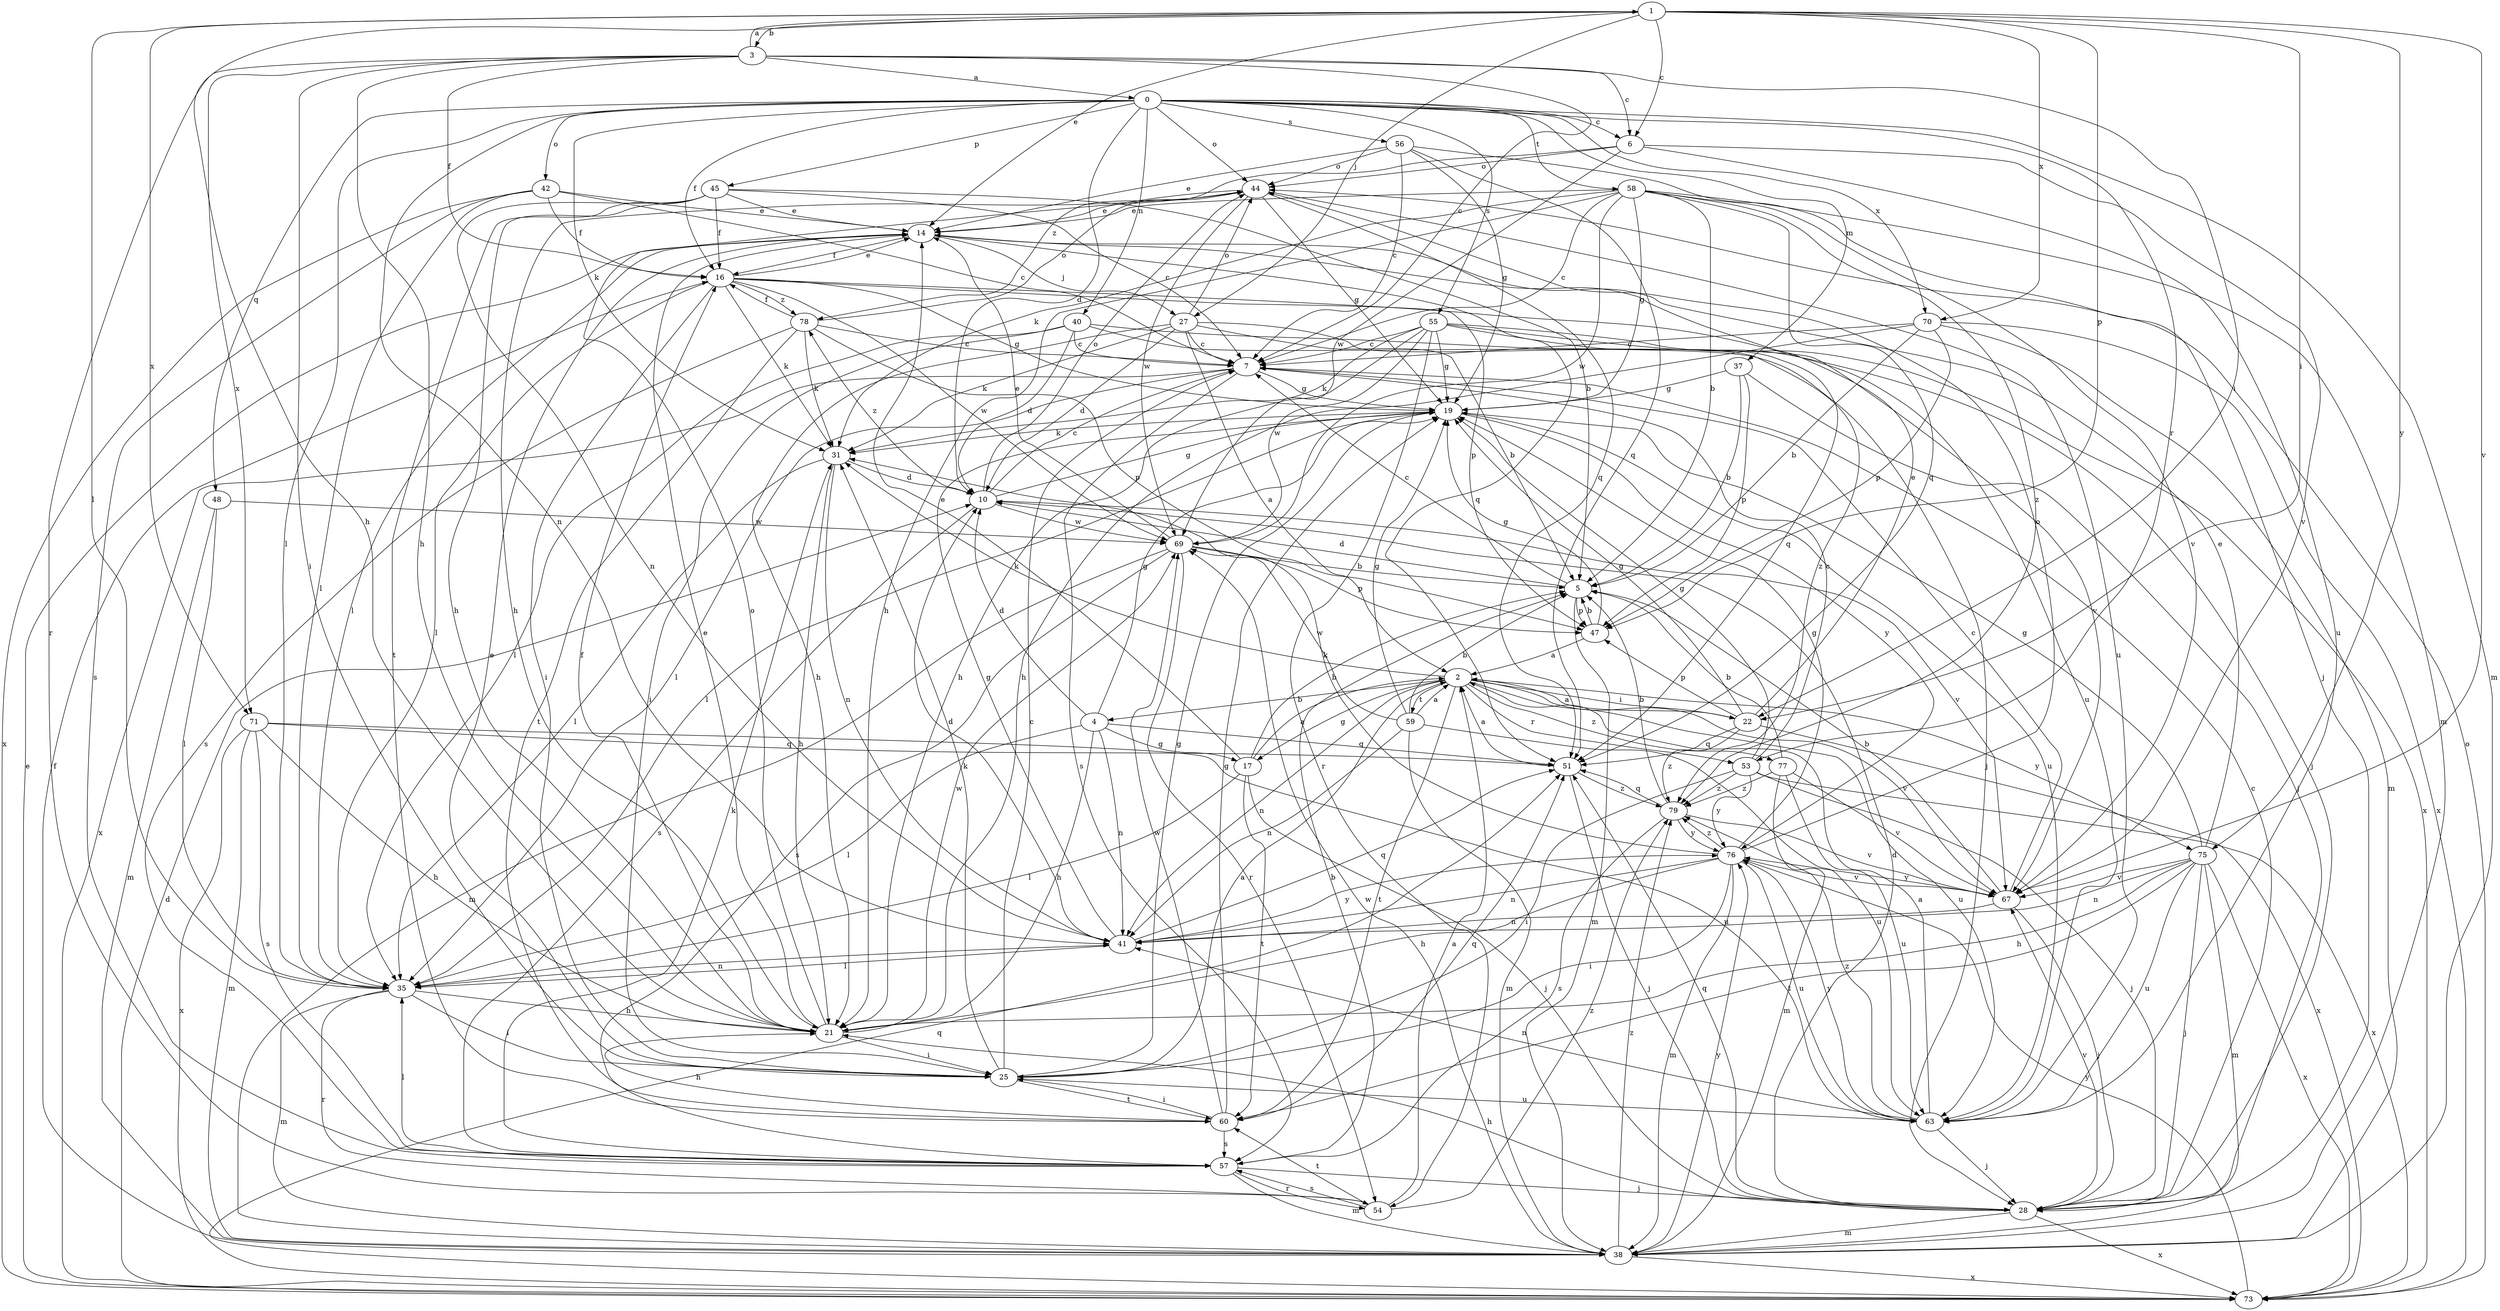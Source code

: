 strict digraph  {
0;
1;
2;
3;
4;
5;
6;
7;
10;
14;
16;
17;
19;
21;
22;
25;
27;
28;
31;
35;
37;
38;
40;
41;
42;
44;
45;
47;
48;
51;
53;
54;
55;
56;
57;
58;
59;
60;
63;
67;
69;
70;
71;
73;
75;
76;
77;
78;
79;
0 -> 6  [label=c];
0 -> 10  [label=d];
0 -> 16  [label=f];
0 -> 31  [label=k];
0 -> 35  [label=l];
0 -> 37  [label=m];
0 -> 38  [label=m];
0 -> 40  [label=n];
0 -> 41  [label=n];
0 -> 42  [label=o];
0 -> 44  [label=o];
0 -> 45  [label=p];
0 -> 48  [label=q];
0 -> 53  [label=r];
0 -> 55  [label=s];
0 -> 56  [label=s];
0 -> 58  [label=t];
0 -> 70  [label=x];
1 -> 3  [label=b];
1 -> 6  [label=c];
1 -> 14  [label=e];
1 -> 21  [label=h];
1 -> 22  [label=i];
1 -> 27  [label=j];
1 -> 35  [label=l];
1 -> 47  [label=p];
1 -> 67  [label=v];
1 -> 70  [label=x];
1 -> 71  [label=x];
1 -> 75  [label=y];
2 -> 4  [label=b];
2 -> 17  [label=g];
2 -> 22  [label=i];
2 -> 31  [label=k];
2 -> 41  [label=n];
2 -> 53  [label=r];
2 -> 59  [label=t];
2 -> 60  [label=t];
2 -> 63  [label=u];
2 -> 67  [label=v];
2 -> 75  [label=y];
2 -> 77  [label=z];
3 -> 0  [label=a];
3 -> 1  [label=a];
3 -> 6  [label=c];
3 -> 7  [label=c];
3 -> 16  [label=f];
3 -> 21  [label=h];
3 -> 22  [label=i];
3 -> 25  [label=i];
3 -> 54  [label=r];
3 -> 71  [label=x];
4 -> 10  [label=d];
4 -> 17  [label=g];
4 -> 19  [label=g];
4 -> 21  [label=h];
4 -> 35  [label=l];
4 -> 41  [label=n];
4 -> 51  [label=q];
5 -> 7  [label=c];
5 -> 10  [label=d];
5 -> 38  [label=m];
5 -> 47  [label=p];
6 -> 44  [label=o];
6 -> 63  [label=u];
6 -> 67  [label=v];
6 -> 69  [label=w];
6 -> 78  [label=z];
7 -> 19  [label=g];
7 -> 35  [label=l];
7 -> 57  [label=s];
7 -> 73  [label=x];
10 -> 7  [label=c];
10 -> 19  [label=g];
10 -> 44  [label=o];
10 -> 57  [label=s];
10 -> 67  [label=v];
10 -> 69  [label=w];
10 -> 78  [label=z];
14 -> 16  [label=f];
14 -> 27  [label=j];
14 -> 35  [label=l];
14 -> 51  [label=q];
16 -> 14  [label=e];
16 -> 19  [label=g];
16 -> 25  [label=i];
16 -> 31  [label=k];
16 -> 35  [label=l];
16 -> 47  [label=p];
16 -> 63  [label=u];
16 -> 69  [label=w];
16 -> 78  [label=z];
17 -> 2  [label=a];
17 -> 5  [label=b];
17 -> 14  [label=e];
17 -> 28  [label=j];
17 -> 35  [label=l];
17 -> 60  [label=t];
19 -> 31  [label=k];
19 -> 35  [label=l];
19 -> 63  [label=u];
19 -> 76  [label=y];
21 -> 14  [label=e];
21 -> 16  [label=f];
21 -> 25  [label=i];
21 -> 44  [label=o];
21 -> 69  [label=w];
22 -> 2  [label=a];
22 -> 14  [label=e];
22 -> 19  [label=g];
22 -> 47  [label=p];
22 -> 51  [label=q];
22 -> 73  [label=x];
22 -> 79  [label=z];
25 -> 2  [label=a];
25 -> 7  [label=c];
25 -> 14  [label=e];
25 -> 19  [label=g];
25 -> 31  [label=k];
25 -> 60  [label=t];
25 -> 63  [label=u];
27 -> 2  [label=a];
27 -> 5  [label=b];
27 -> 7  [label=c];
27 -> 10  [label=d];
27 -> 21  [label=h];
27 -> 31  [label=k];
27 -> 44  [label=o];
27 -> 79  [label=z];
28 -> 7  [label=c];
28 -> 10  [label=d];
28 -> 21  [label=h];
28 -> 38  [label=m];
28 -> 51  [label=q];
28 -> 67  [label=v];
28 -> 73  [label=x];
31 -> 10  [label=d];
31 -> 21  [label=h];
31 -> 35  [label=l];
31 -> 41  [label=n];
35 -> 21  [label=h];
35 -> 25  [label=i];
35 -> 38  [label=m];
35 -> 41  [label=n];
35 -> 54  [label=r];
37 -> 5  [label=b];
37 -> 19  [label=g];
37 -> 28  [label=j];
37 -> 47  [label=p];
38 -> 16  [label=f];
38 -> 69  [label=w];
38 -> 73  [label=x];
38 -> 76  [label=y];
38 -> 79  [label=z];
40 -> 7  [label=c];
40 -> 10  [label=d];
40 -> 25  [label=i];
40 -> 28  [label=j];
40 -> 35  [label=l];
40 -> 67  [label=v];
41 -> 10  [label=d];
41 -> 19  [label=g];
41 -> 35  [label=l];
41 -> 51  [label=q];
41 -> 76  [label=y];
42 -> 7  [label=c];
42 -> 14  [label=e];
42 -> 16  [label=f];
42 -> 35  [label=l];
42 -> 57  [label=s];
42 -> 73  [label=x];
44 -> 14  [label=e];
44 -> 19  [label=g];
44 -> 21  [label=h];
44 -> 51  [label=q];
44 -> 63  [label=u];
44 -> 69  [label=w];
45 -> 5  [label=b];
45 -> 7  [label=c];
45 -> 14  [label=e];
45 -> 16  [label=f];
45 -> 21  [label=h];
45 -> 41  [label=n];
45 -> 60  [label=t];
47 -> 2  [label=a];
47 -> 5  [label=b];
47 -> 19  [label=g];
48 -> 35  [label=l];
48 -> 38  [label=m];
48 -> 69  [label=w];
51 -> 2  [label=a];
51 -> 28  [label=j];
51 -> 79  [label=z];
53 -> 7  [label=c];
53 -> 19  [label=g];
53 -> 25  [label=i];
53 -> 28  [label=j];
53 -> 73  [label=x];
53 -> 76  [label=y];
53 -> 79  [label=z];
54 -> 2  [label=a];
54 -> 57  [label=s];
54 -> 60  [label=t];
54 -> 79  [label=z];
55 -> 7  [label=c];
55 -> 19  [label=g];
55 -> 21  [label=h];
55 -> 28  [label=j];
55 -> 31  [label=k];
55 -> 51  [label=q];
55 -> 54  [label=r];
55 -> 69  [label=w];
55 -> 73  [label=x];
56 -> 7  [label=c];
56 -> 14  [label=e];
56 -> 19  [label=g];
56 -> 28  [label=j];
56 -> 44  [label=o];
56 -> 51  [label=q];
57 -> 5  [label=b];
57 -> 28  [label=j];
57 -> 31  [label=k];
57 -> 35  [label=l];
57 -> 38  [label=m];
57 -> 54  [label=r];
58 -> 5  [label=b];
58 -> 7  [label=c];
58 -> 14  [label=e];
58 -> 19  [label=g];
58 -> 21  [label=h];
58 -> 31  [label=k];
58 -> 38  [label=m];
58 -> 51  [label=q];
58 -> 67  [label=v];
58 -> 69  [label=w];
58 -> 79  [label=z];
59 -> 2  [label=a];
59 -> 5  [label=b];
59 -> 19  [label=g];
59 -> 38  [label=m];
59 -> 41  [label=n];
59 -> 63  [label=u];
59 -> 69  [label=w];
60 -> 19  [label=g];
60 -> 21  [label=h];
60 -> 25  [label=i];
60 -> 51  [label=q];
60 -> 57  [label=s];
60 -> 69  [label=w];
63 -> 2  [label=a];
63 -> 28  [label=j];
63 -> 41  [label=n];
63 -> 76  [label=y];
63 -> 79  [label=z];
67 -> 5  [label=b];
67 -> 7  [label=c];
67 -> 28  [label=j];
67 -> 41  [label=n];
67 -> 76  [label=y];
69 -> 5  [label=b];
69 -> 14  [label=e];
69 -> 38  [label=m];
69 -> 47  [label=p];
69 -> 54  [label=r];
69 -> 57  [label=s];
70 -> 5  [label=b];
70 -> 7  [label=c];
70 -> 21  [label=h];
70 -> 38  [label=m];
70 -> 47  [label=p];
70 -> 73  [label=x];
71 -> 21  [label=h];
71 -> 38  [label=m];
71 -> 51  [label=q];
71 -> 57  [label=s];
71 -> 63  [label=u];
71 -> 73  [label=x];
73 -> 10  [label=d];
73 -> 14  [label=e];
73 -> 44  [label=o];
73 -> 51  [label=q];
73 -> 76  [label=y];
75 -> 14  [label=e];
75 -> 19  [label=g];
75 -> 21  [label=h];
75 -> 28  [label=j];
75 -> 38  [label=m];
75 -> 41  [label=n];
75 -> 60  [label=t];
75 -> 63  [label=u];
75 -> 67  [label=v];
75 -> 73  [label=x];
76 -> 19  [label=g];
76 -> 21  [label=h];
76 -> 25  [label=i];
76 -> 31  [label=k];
76 -> 38  [label=m];
76 -> 41  [label=n];
76 -> 44  [label=o];
76 -> 63  [label=u];
76 -> 67  [label=v];
76 -> 79  [label=z];
77 -> 5  [label=b];
77 -> 38  [label=m];
77 -> 63  [label=u];
77 -> 67  [label=v];
77 -> 79  [label=z];
78 -> 7  [label=c];
78 -> 16  [label=f];
78 -> 31  [label=k];
78 -> 44  [label=o];
78 -> 47  [label=p];
78 -> 57  [label=s];
78 -> 60  [label=t];
79 -> 5  [label=b];
79 -> 51  [label=q];
79 -> 57  [label=s];
79 -> 67  [label=v];
79 -> 76  [label=y];
}

